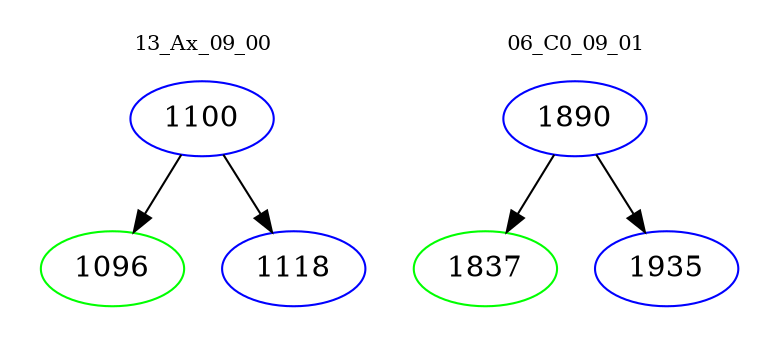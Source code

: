 digraph{
subgraph cluster_0 {
color = white
label = "13_Ax_09_00";
fontsize=10;
T0_1100 [label="1100", color="blue"]
T0_1100 -> T0_1096 [color="black"]
T0_1096 [label="1096", color="green"]
T0_1100 -> T0_1118 [color="black"]
T0_1118 [label="1118", color="blue"]
}
subgraph cluster_1 {
color = white
label = "06_C0_09_01";
fontsize=10;
T1_1890 [label="1890", color="blue"]
T1_1890 -> T1_1837 [color="black"]
T1_1837 [label="1837", color="green"]
T1_1890 -> T1_1935 [color="black"]
T1_1935 [label="1935", color="blue"]
}
}
